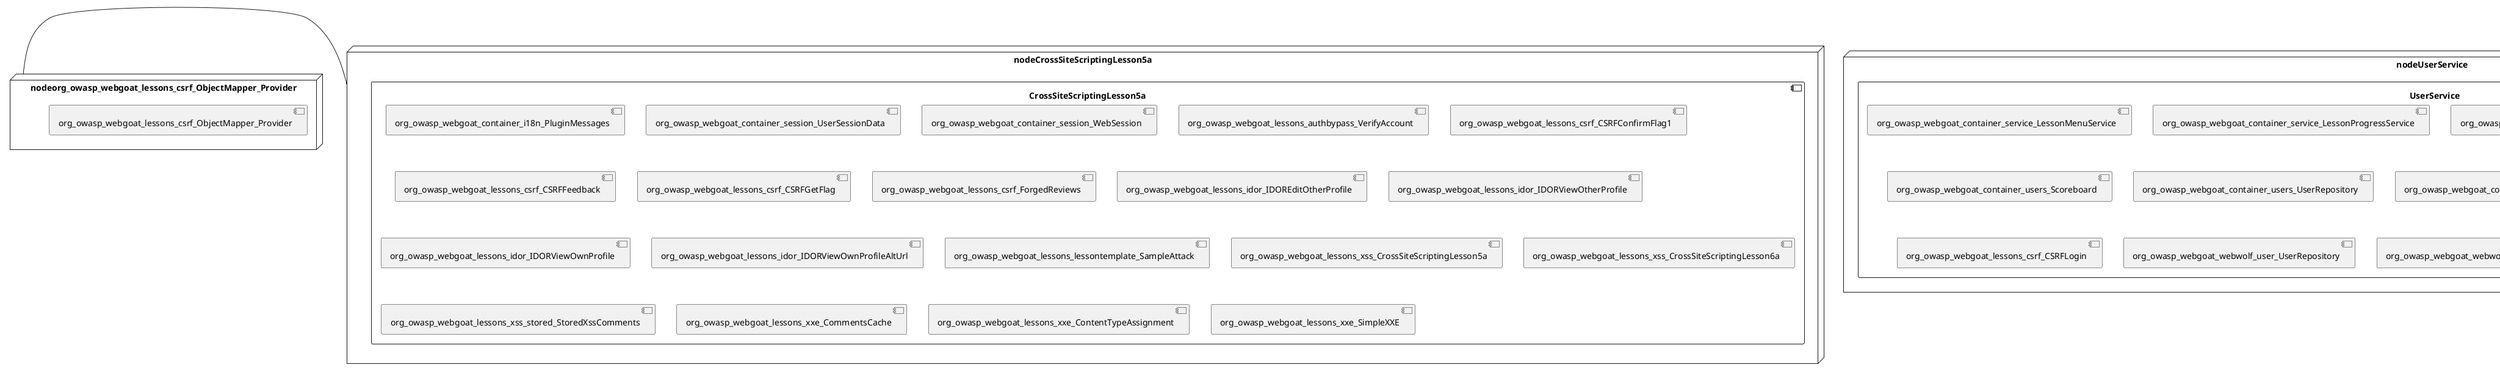 @startuml
skinparam fixCircleLabelOverlapping true
skinparam componentStyle uml2
node nodeAssignment1 {
component Assignment1 {
[org_owasp_webgoat_lessons_challenges_challenge1_Assignment1] [[webgoat-webgoat.system#_H754mMWGEe6SV8kUsJqPKw]]
}
}
node nodeAssignment5 {
component Assignment5 {
[org_owasp_webgoat_lessons_challenges_challenge5_Assignment5] [[webgoat-webgoat.system#_H754mMWGEe6SV8kUsJqPKw]]
}
}
node nodeAssignment7 {
component Assignment7 {
[org_owasp_webgoat_lessons_challenges_challenge7_Assignment7] [[webgoat-webgoat.system#_H754mMWGEe6SV8kUsJqPKw]]
}
}
node nodeAssignment8 {
component Assignment8 {
[org_owasp_webgoat_lessons_challenges_challenge8_Assignment8] [[webgoat-webgoat.system#_H754mMWGEe6SV8kUsJqPKw]]
}
}
node nodeBlindSendFileAssignment {
component BlindSendFileAssignment {
[org_owasp_webgoat_lessons_xxe_BlindSendFileAssignment] [[webgoat-webgoat.system#_H754mMWGEe6SV8kUsJqPKw]]
}
}
node nodeBypassRestrictionsFieldRestrictions {
component BypassRestrictionsFieldRestrictions {
[org_owasp_webgoat_lessons_bypassrestrictions_BypassRestrictionsFieldRestrictions] [[webgoat-webgoat.system#_H754mMWGEe6SV8kUsJqPKw]]
}
}
node nodeBypassRestrictionsFrontendValidation {
component BypassRestrictionsFrontendValidation {
[org_owasp_webgoat_lessons_bypassrestrictions_BypassRestrictionsFrontendValidation] [[webgoat-webgoat.system#_H754mMWGEe6SV8kUsJqPKw]]
}
}
node nodeCIAQuiz {
component CIAQuiz {
[org_owasp_webgoat_lessons_cia_CIAQuiz] [[webgoat-webgoat.system#_H754mMWGEe6SV8kUsJqPKw]]
}
}
node nodeClientSideFilteringAssignment {
component ClientSideFilteringAssignment {
[org_owasp_webgoat_lessons_clientsidefiltering_ClientSideFilteringAssignment] [[webgoat-webgoat.system#_H754mMWGEe6SV8kUsJqPKw]]
}
}
node nodeClientSideFilteringFreeAssignment {
component ClientSideFilteringFreeAssignment {
[org_owasp_webgoat_lessons_clientsidefiltering_ClientSideFilteringFreeAssignment] [[webgoat-webgoat.system#_H754mMWGEe6SV8kUsJqPKw]]
}
}
node nodeCommentsEndpoint {
component CommentsEndpoint {
[org_owasp_webgoat_lessons_xxe_CommentsEndpoint] [[webgoat-webgoat.system#_H754mMWGEe6SV8kUsJqPKw]]
}
}
node nodeCrossSiteScriptingLesson1 {
component CrossSiteScriptingLesson1 {
[org_owasp_webgoat_lessons_xss_CrossSiteScriptingLesson1] [[webgoat-webgoat.system#_H754mMWGEe6SV8kUsJqPKw]]
}
}
node nodeCrossSiteScriptingLesson3 {
component CrossSiteScriptingLesson3 {
[org_owasp_webgoat_lessons_xss_CrossSiteScriptingLesson3] [[webgoat-webgoat.system#_H754mMWGEe6SV8kUsJqPKw]]
}
}
node nodeCrossSiteScriptingLesson4 {
component CrossSiteScriptingLesson4 {
[org_owasp_webgoat_lessons_xss_CrossSiteScriptingLesson4] [[webgoat-webgoat.system#_H754mMWGEe6SV8kUsJqPKw]]
}
}
node nodeCrossSiteScriptingLesson5a {
component CrossSiteScriptingLesson5a {
[org_owasp_webgoat_container_i18n_PluginMessages] [[webgoat-webgoat.system#_H754mMWGEe6SV8kUsJqPKw]]
[org_owasp_webgoat_container_session_UserSessionData] [[webgoat-webgoat.system#_H754mMWGEe6SV8kUsJqPKw]]
[org_owasp_webgoat_container_session_WebSession] [[webgoat-webgoat.system#_H754mMWGEe6SV8kUsJqPKw]]
[org_owasp_webgoat_lessons_authbypass_VerifyAccount] [[webgoat-webgoat.system#_H754mMWGEe6SV8kUsJqPKw]]
[org_owasp_webgoat_lessons_csrf_CSRFConfirmFlag1] [[webgoat-webgoat.system#_H754mMWGEe6SV8kUsJqPKw]]
[org_owasp_webgoat_lessons_csrf_CSRFFeedback] [[webgoat-webgoat.system#_H754mMWGEe6SV8kUsJqPKw]]
[org_owasp_webgoat_lessons_csrf_CSRFGetFlag] [[webgoat-webgoat.system#_H754mMWGEe6SV8kUsJqPKw]]
[org_owasp_webgoat_lessons_csrf_ForgedReviews] [[webgoat-webgoat.system#_H754mMWGEe6SV8kUsJqPKw]]
[org_owasp_webgoat_lessons_idor_IDOREditOtherProfile] [[webgoat-webgoat.system#_H754mMWGEe6SV8kUsJqPKw]]
[org_owasp_webgoat_lessons_idor_IDORViewOtherProfile] [[webgoat-webgoat.system#_H754mMWGEe6SV8kUsJqPKw]]
[org_owasp_webgoat_lessons_idor_IDORViewOwnProfile] [[webgoat-webgoat.system#_H754mMWGEe6SV8kUsJqPKw]]
[org_owasp_webgoat_lessons_idor_IDORViewOwnProfileAltUrl] [[webgoat-webgoat.system#_H754mMWGEe6SV8kUsJqPKw]]
[org_owasp_webgoat_lessons_lessontemplate_SampleAttack] [[webgoat-webgoat.system#_H754mMWGEe6SV8kUsJqPKw]]
[org_owasp_webgoat_lessons_xss_CrossSiteScriptingLesson5a] [[webgoat-webgoat.system#_H754mMWGEe6SV8kUsJqPKw]]
[org_owasp_webgoat_lessons_xss_CrossSiteScriptingLesson6a] [[webgoat-webgoat.system#_H754mMWGEe6SV8kUsJqPKw]]
[org_owasp_webgoat_lessons_xss_stored_StoredXssComments] [[webgoat-webgoat.system#_H754mMWGEe6SV8kUsJqPKw]]
[org_owasp_webgoat_lessons_xxe_CommentsCache] [[webgoat-webgoat.system#_H754mMWGEe6SV8kUsJqPKw]]
[org_owasp_webgoat_lessons_xxe_ContentTypeAssignment] [[webgoat-webgoat.system#_H754mMWGEe6SV8kUsJqPKw]]
[org_owasp_webgoat_lessons_xxe_SimpleXXE] [[webgoat-webgoat.system#_H754mMWGEe6SV8kUsJqPKw]]
}
}
node nodeCrossSiteScriptingQuiz {
component CrossSiteScriptingQuiz {
[org_owasp_webgoat_lessons_xss_CrossSiteScriptingQuiz] [[webgoat-webgoat.system#_H754mMWGEe6SV8kUsJqPKw]]
}
}
node nodeDOMCrossSiteScripting {
component DOMCrossSiteScripting {
[org_owasp_webgoat_lessons_xss_DOMCrossSiteScripting] [[webgoat-webgoat.system#_H754mMWGEe6SV8kUsJqPKw]]
}
}
node nodeDOMCrossSiteScriptingVerifier {
component DOMCrossSiteScriptingVerifier {
[org_owasp_webgoat_lessons_xss_DOMCrossSiteScriptingVerifier] [[webgoat-webgoat.system#_H754mMWGEe6SV8kUsJqPKw]]
}
}
node nodeEncodingAssignment {
component EncodingAssignment {
[org_owasp_webgoat_lessons_cryptography_EncodingAssignment] [[webgoat-webgoat.system#_H754mMWGEe6SV8kUsJqPKw]]
}
}
node nodeEnvironmentService {
component EnvironmentService {
[org_owasp_webgoat_container_service_EnvironmentService] [[webgoat-webgoat.system#_H754mMWGEe6SV8kUsJqPKw]]
}
}
node nodeFileServer {
component FileServer {
[org_owasp_webgoat_webwolf_FileServer] [[webgoat-webgoat.system#_H754mMWGEe6SV8kUsJqPKw]]
}
}
node nodeFlagController {
component FlagController {
[org_owasp_webgoat_lessons_challenges_FlagController] [[webgoat-webgoat.system#_H754mMWGEe6SV8kUsJqPKw]]
}
}
node nodeHammerHead {
component HammerHead {
[org_owasp_webgoat_container_HammerHead] [[webgoat-webgoat.system#_H754mMWGEe6SV8kUsJqPKw]]
}
}
node nodeHashingAssignment {
component HashingAssignment {
[org_owasp_webgoat_lessons_cryptography_HashingAssignment] [[webgoat-webgoat.system#_H754mMWGEe6SV8kUsJqPKw]]
}
}
node nodeHijackSessionAssignment {
component HijackSessionAssignment {
[org_owasp_webgoat_lessons_hijacksession_HijackSessionAssignment] [[webgoat-webgoat.system#_H754mMWGEe6SV8kUsJqPKw]]
[org_owasp_webgoat_lessons_hijacksession_cas_HijackSessionAuthenticationProvider] [[webgoat-webgoat.system#_H754mMWGEe6SV8kUsJqPKw]]
}
}
node nodeHintService {
component HintService {
[org_owasp_webgoat_container_service_HintService] [[webgoat-webgoat.system#_H754mMWGEe6SV8kUsJqPKw]]
}
}
node nodeHtmlTamperingTask {
component HtmlTamperingTask {
[org_owasp_webgoat_lessons_htmltampering_HtmlTamperingTask] [[webgoat-webgoat.system#_H754mMWGEe6SV8kUsJqPKw]]
}
}
node nodeHttpBasicsInterceptRequest {
component HttpBasicsInterceptRequest {
[org_owasp_webgoat_lessons_httpproxies_HttpBasicsInterceptRequest] [[webgoat-webgoat.system#_H754mMWGEe6SV8kUsJqPKw]]
}
}
node nodeHttpBasicsLesson {
component HttpBasicsLesson {
[org_owasp_webgoat_lessons_httpbasics_HttpBasicsLesson] [[webgoat-webgoat.system#_H754mMWGEe6SV8kUsJqPKw]]
}
}
node nodeHttpBasicsQuiz {
component HttpBasicsQuiz {
[org_owasp_webgoat_lessons_httpbasics_HttpBasicsQuiz] [[webgoat-webgoat.system#_H754mMWGEe6SV8kUsJqPKw]]
}
}
node nodeIDORDiffAttributes {
component IDORDiffAttributes {
[org_owasp_webgoat_lessons_idor_IDORDiffAttributes] [[webgoat-webgoat.system#_H754mMWGEe6SV8kUsJqPKw]]
}
}
node nodeIDORLogin {
component IDORLogin {
[org_owasp_webgoat_lessons_idor_IDORLogin] [[webgoat-webgoat.system#_H754mMWGEe6SV8kUsJqPKw]]
}
}
node nodeImageServlet {
component ImageServlet {
[org_owasp_webgoat_lessons_challenges_challenge1_ImageServlet] [[webgoat-webgoat.system#_H754mMWGEe6SV8kUsJqPKw]]
}
}
node nodeInsecureDeserializationTask {
component InsecureDeserializationTask {
[org_owasp_webgoat_lessons_deserialization_InsecureDeserializationTask] [[webgoat-webgoat.system#_H754mMWGEe6SV8kUsJqPKw]]
}
}
node nodeInsecureLoginTask {
component InsecureLoginTask {
[org_owasp_webgoat_lessons_insecurelogin_InsecureLoginTask] [[webgoat-webgoat.system#_H754mMWGEe6SV8kUsJqPKw]]
}
}
node nodeJWTController {
component JWTController {
[org_owasp_webgoat_webwolf_jwt_JWTController] [[webgoat-webgoat.system#_H754mMWGEe6SV8kUsJqPKw]]
}
}
node nodeJWTDecodeEndpoint {
component JWTDecodeEndpoint {
[org_owasp_webgoat_lessons_jwt_JWTDecodeEndpoint] [[webgoat-webgoat.system#_H754mMWGEe6SV8kUsJqPKw]]
}
}
node nodeJWTHeaderJKUEndpoint {
component JWTHeaderJKUEndpoint {
[org_owasp_webgoat_lessons_jwt_claimmisuse_JWTHeaderJKUEndpoint] [[webgoat-webgoat.system#_H754mMWGEe6SV8kUsJqPKw]]
}
}
node nodeJWTHeaderKIDEndpoint {
component JWTHeaderKIDEndpoint {
[org_owasp_webgoat_lessons_jwt_claimmisuse_JWTHeaderKIDEndpoint] [[webgoat-webgoat.system#_H754mMWGEe6SV8kUsJqPKw]]
}
}
node nodeJWTQuiz {
component JWTQuiz {
[org_owasp_webgoat_lessons_jwt_JWTQuiz] [[webgoat-webgoat.system#_H754mMWGEe6SV8kUsJqPKw]]
}
}
node nodeJWTRefreshEndpoint {
component JWTRefreshEndpoint {
[org_owasp_webgoat_lessons_jwt_JWTRefreshEndpoint] [[webgoat-webgoat.system#_H754mMWGEe6SV8kUsJqPKw]]
}
}
node nodeJWTSecretKeyEndpoint {
component JWTSecretKeyEndpoint {
[org_owasp_webgoat_lessons_jwt_JWTSecretKeyEndpoint] [[webgoat-webgoat.system#_H754mMWGEe6SV8kUsJqPKw]]
}
}
node nodeJWTVotesEndpoint {
component JWTVotesEndpoint {
[org_owasp_webgoat_lessons_jwt_JWTVotesEndpoint] [[webgoat-webgoat.system#_H754mMWGEe6SV8kUsJqPKw]]
}
}
node nodeLabelDebugService {
component LabelDebugService {
[org_owasp_webgoat_container_service_LabelDebugService] [[webgoat-webgoat.system#_H754mMWGEe6SV8kUsJqPKw]]
}
}
node nodeLabelService {
component LabelService {
[org_owasp_webgoat_container_service_LabelService] [[webgoat-webgoat.system#_H754mMWGEe6SV8kUsJqPKw]]
}
}
node nodeLandingAssignment {
component LandingAssignment {
[org_owasp_webgoat_lessons_webwolfintroduction_LandingAssignment] [[webgoat-webgoat.system#_H754mMWGEe6SV8kUsJqPKw]]
}
}
node nodeLandingPage {
component LandingPage {
[org_owasp_webgoat_webwolf_requests_LandingPage] [[webgoat-webgoat.system#_H754mMWGEe6SV8kUsJqPKw]]
}
}
node nodeLessonInfoService {
component LessonInfoService {
[org_owasp_webgoat_container_service_LessonInfoService] [[webgoat-webgoat.system#_H754mMWGEe6SV8kUsJqPKw]]
}
}
node nodeLessonTitleService {
component LessonTitleService {
[org_owasp_webgoat_container_service_LessonTitleService] [[webgoat-webgoat.system#_H754mMWGEe6SV8kUsJqPKw]]
}
}
node nodeLogBleedingTask {
component LogBleedingTask {
[org_owasp_webgoat_lessons_logging_LogBleedingTask] [[webgoat-webgoat.system#_H754mMWGEe6SV8kUsJqPKw]]
}
}
node nodeLogSpoofingTask {
component LogSpoofingTask {
[org_owasp_webgoat_lessons_logging_LogSpoofingTask] [[webgoat-webgoat.system#_H754mMWGEe6SV8kUsJqPKw]]
}
}
node nodeMailAssignment {
component MailAssignment {
[org_owasp_webgoat_lessons_webwolfintroduction_MailAssignment] [[webgoat-webgoat.system#_H754mMWGEe6SV8kUsJqPKw]]
}
}
node nodeMailboxController {
component MailboxController {
[org_owasp_webgoat_webwolf_mailbox_MailboxController] [[webgoat-webgoat.system#_H754mMWGEe6SV8kUsJqPKw]]
[org_owasp_webgoat_webwolf_mailbox_MailboxRepository] [[webgoat-webgoat.system#_H754mMWGEe6SV8kUsJqPKw]]
}
}
node nodeMissingFunctionACHiddenMenus {
component MissingFunctionACHiddenMenus {
[org_owasp_webgoat_lessons_missingac_MissingFunctionACHiddenMenus] [[webgoat-webgoat.system#_H754mMWGEe6SV8kUsJqPKw]]
}
}
node nodeMissingFunctionACUsers {
component MissingFunctionACUsers {
[org_owasp_webgoat_lessons_missingac_MissingFunctionACUsers] [[webgoat-webgoat.system#_H754mMWGEe6SV8kUsJqPKw]]
}
}
node nodeMissingFunctionACYourHash {
component MissingFunctionACYourHash {
[org_owasp_webgoat_lessons_missingac_MissingFunctionACYourHash] [[webgoat-webgoat.system#_H754mMWGEe6SV8kUsJqPKw]]
}
}
node nodeMissingFunctionACYourHashAdmin {
component MissingFunctionACYourHashAdmin {
[org_owasp_webgoat_lessons_missingac_MissingFunctionACYourHashAdmin] [[webgoat-webgoat.system#_H754mMWGEe6SV8kUsJqPKw]]
}
}
node nodeNetworkDummy {
component NetworkDummy {
[org_owasp_webgoat_lessons_chromedevtools_NetworkDummy] [[webgoat-webgoat.system#_H754mMWGEe6SV8kUsJqPKw]]
}
}
node nodeNetworkLesson {
component NetworkLesson {
[org_owasp_webgoat_lessons_chromedevtools_NetworkLesson] [[webgoat-webgoat.system#_H754mMWGEe6SV8kUsJqPKw]]
}
}
node nodeProfileUpload {
component ProfileUpload {
[org_owasp_webgoat_lessons_pathtraversal_ProfileUpload] [[webgoat-webgoat.system#_H754mMWGEe6SV8kUsJqPKw]]
}
}
node nodeProfileUploadFix {
component ProfileUploadFix {
[org_owasp_webgoat_lessons_pathtraversal_ProfileUploadFix] [[webgoat-webgoat.system#_H754mMWGEe6SV8kUsJqPKw]]
}
}
node nodeProfileUploadRemoveUserInput {
component ProfileUploadRemoveUserInput {
[org_owasp_webgoat_lessons_pathtraversal_ProfileUploadRemoveUserInput] [[webgoat-webgoat.system#_H754mMWGEe6SV8kUsJqPKw]]
}
}
node nodeProfileUploadRetrieval {
component ProfileUploadRetrieval {
[org_owasp_webgoat_lessons_pathtraversal_ProfileUploadRetrieval] [[webgoat-webgoat.system#_H754mMWGEe6SV8kUsJqPKw]]
}
}
node nodeProfileZipSlip {
component ProfileZipSlip {
[org_owasp_webgoat_lessons_pathtraversal_ProfileZipSlip] [[webgoat-webgoat.system#_H754mMWGEe6SV8kUsJqPKw]]
}
}
node nodeQuestionsAssignment {
component QuestionsAssignment {
[org_owasp_webgoat_lessons_passwordreset_QuestionsAssignment] [[webgoat-webgoat.system#_H754mMWGEe6SV8kUsJqPKw]]
}
}
node nodeRegistrationController {
component RegistrationController {
[org_owasp_webgoat_container_users_RegistrationController] [[webgoat-webgoat.system#_H754mMWGEe6SV8kUsJqPKw]]
}
}
node nodeRequests {
component Requests {
[org_owasp_webgoat_webwolf_requests_Requests] [[webgoat-webgoat.system#_H754mMWGEe6SV8kUsJqPKw]]
}
}
node nodeResetLinkAssignment {
component ResetLinkAssignment {
[org_owasp_webgoat_lessons_passwordreset_ResetLinkAssignment] [[webgoat-webgoat.system#_H754mMWGEe6SV8kUsJqPKw]]
}
}
node nodeResetLinkAssignmentForgotPassword {
component ResetLinkAssignmentForgotPassword {
[org_owasp_webgoat_lessons_passwordreset_ResetLinkAssignmentForgotPassword] [[webgoat-webgoat.system#_H754mMWGEe6SV8kUsJqPKw]]
}
}
node nodeSSRFTask1 {
component SSRFTask1 {
[org_owasp_webgoat_lessons_ssrf_SSRFTask1] [[webgoat-webgoat.system#_H754mMWGEe6SV8kUsJqPKw]]
}
}
node nodeSSRFTask2 {
component SSRFTask2 {
[org_owasp_webgoat_lessons_ssrf_SSRFTask2] [[webgoat-webgoat.system#_H754mMWGEe6SV8kUsJqPKw]]
}
}
node nodeSalaries {
component Salaries {
[org_owasp_webgoat_lessons_clientsidefiltering_Salaries] [[webgoat-webgoat.system#_H754mMWGEe6SV8kUsJqPKw]]
}
}
node nodeSecureDefaultsAssignment {
component SecureDefaultsAssignment {
[org_owasp_webgoat_lessons_cryptography_SecureDefaultsAssignment] [[webgoat-webgoat.system#_H754mMWGEe6SV8kUsJqPKw]]
}
}
node nodeSecurePasswordsAssignment {
component SecurePasswordsAssignment {
[org_owasp_webgoat_lessons_securepasswords_SecurePasswordsAssignment] [[webgoat-webgoat.system#_H754mMWGEe6SV8kUsJqPKw]]
}
}
node nodeSecurityQuestionAssignment {
component SecurityQuestionAssignment {
[org_owasp_webgoat_lessons_passwordreset_SecurityQuestionAssignment] [[webgoat-webgoat.system#_H754mMWGEe6SV8kUsJqPKw]]
[org_owasp_webgoat_lessons_passwordreset_TriedQuestions] [[webgoat-webgoat.system#_H754mMWGEe6SV8kUsJqPKw]]
}
}
node nodeServers {
component Servers {
[org_owasp_webgoat_lessons_sqlinjection_mitigation_Servers] [[webgoat-webgoat.system#_H754mMWGEe6SV8kUsJqPKw]]
}
}
node nodeSessionService {
component SessionService {
[org_owasp_webgoat_container_service_SessionService] [[webgoat-webgoat.system#_H754mMWGEe6SV8kUsJqPKw]]
}
}
node nodeShopEndpoint {
component ShopEndpoint {
[org_owasp_webgoat_lessons_clientsidefiltering_ShopEndpoint] [[webgoat-webgoat.system#_H754mMWGEe6SV8kUsJqPKw]]
}
}
node nodeSigningAssignment {
component SigningAssignment {
[org_owasp_webgoat_lessons_cryptography_SigningAssignment] [[webgoat-webgoat.system#_H754mMWGEe6SV8kUsJqPKw]]
}
}
node nodeSimpleMailAssignment {
component SimpleMailAssignment {
[org_owasp_webgoat_lessons_passwordreset_SimpleMailAssignment] [[webgoat-webgoat.system#_H754mMWGEe6SV8kUsJqPKw]]
}
}
node nodeSpoofCookieAssignment {
component SpoofCookieAssignment {
[org_owasp_webgoat_lessons_spoofcookie_SpoofCookieAssignment] [[webgoat-webgoat.system#_H754mMWGEe6SV8kUsJqPKw]]
}
}
node nodeSqlInjectionChallenge {
component SqlInjectionChallenge {
[org_owasp_webgoat_lessons_sqlinjection_advanced_SqlInjectionChallenge] [[webgoat-webgoat.system#_H754mMWGEe6SV8kUsJqPKw]]
}
}
node nodeSqlInjectionChallengeLogin {
component SqlInjectionChallengeLogin {
[org_owasp_webgoat_lessons_sqlinjection_advanced_SqlInjectionChallengeLogin] [[webgoat-webgoat.system#_H754mMWGEe6SV8kUsJqPKw]]
}
}
node nodeSqlInjectionLesson10 {
component SqlInjectionLesson10 {
[org_owasp_webgoat_lessons_sqlinjection_introduction_SqlInjectionLesson10] [[webgoat-webgoat.system#_H754mMWGEe6SV8kUsJqPKw]]
}
}
node nodeSqlInjectionLesson10a {
component SqlInjectionLesson10a {
[org_owasp_webgoat_lessons_sqlinjection_mitigation_SqlInjectionLesson10a] [[webgoat-webgoat.system#_H754mMWGEe6SV8kUsJqPKw]]
}
}
node nodeSqlInjectionLesson10b {
component SqlInjectionLesson10b {
[org_owasp_webgoat_lessons_sqlinjection_mitigation_SqlInjectionLesson10b] [[webgoat-webgoat.system#_H754mMWGEe6SV8kUsJqPKw]]
}
}
node nodeSqlInjectionLesson13 {
component SqlInjectionLesson13 {
[org_owasp_webgoat_lessons_sqlinjection_mitigation_SqlInjectionLesson13] [[webgoat-webgoat.system#_H754mMWGEe6SV8kUsJqPKw]]
}
}
node nodeSqlInjectionLesson2 {
component SqlInjectionLesson2 {
[org_owasp_webgoat_lessons_sqlinjection_introduction_SqlInjectionLesson2] [[webgoat-webgoat.system#_H754mMWGEe6SV8kUsJqPKw]]
}
}
node nodeSqlInjectionLesson3 {
component SqlInjectionLesson3 {
[org_owasp_webgoat_lessons_sqlinjection_introduction_SqlInjectionLesson3] [[webgoat-webgoat.system#_H754mMWGEe6SV8kUsJqPKw]]
}
}
node nodeSqlInjectionLesson4 {
component SqlInjectionLesson4 {
[org_owasp_webgoat_lessons_sqlinjection_introduction_SqlInjectionLesson4] [[webgoat-webgoat.system#_H754mMWGEe6SV8kUsJqPKw]]
}
}
node nodeSqlInjectionLesson5 {
component SqlInjectionLesson5 {
[org_owasp_webgoat_lessons_sqlinjection_introduction_SqlInjectionLesson5] [[webgoat-webgoat.system#_H754mMWGEe6SV8kUsJqPKw]]
}
}
node nodeSqlInjectionLesson5a {
component SqlInjectionLesson5a {
[org_owasp_webgoat_lessons_sqlinjection_introduction_SqlInjectionLesson5a] [[webgoat-webgoat.system#_H754mMWGEe6SV8kUsJqPKw]]
}
}
node nodeSqlInjectionLesson5b {
component SqlInjectionLesson5b {
[org_owasp_webgoat_lessons_sqlinjection_introduction_SqlInjectionLesson5b] [[webgoat-webgoat.system#_H754mMWGEe6SV8kUsJqPKw]]
}
}
node nodeSqlInjectionLesson6a {
component SqlInjectionLesson6a {
[org_owasp_webgoat_lessons_sqlinjection_advanced_SqlInjectionLesson6a] [[webgoat-webgoat.system#_H754mMWGEe6SV8kUsJqPKw]]
}
}
node nodeSqlInjectionLesson6b {
component SqlInjectionLesson6b {
[org_owasp_webgoat_lessons_sqlinjection_advanced_SqlInjectionLesson6b] [[webgoat-webgoat.system#_H754mMWGEe6SV8kUsJqPKw]]
}
}
node nodeSqlInjectionLesson8 {
component SqlInjectionLesson8 {
[org_owasp_webgoat_lessons_sqlinjection_introduction_SqlInjectionLesson8] [[webgoat-webgoat.system#_H754mMWGEe6SV8kUsJqPKw]]
}
}
node nodeSqlInjectionLesson9 {
component SqlInjectionLesson9 {
[org_owasp_webgoat_lessons_sqlinjection_introduction_SqlInjectionLesson9] [[webgoat-webgoat.system#_H754mMWGEe6SV8kUsJqPKw]]
}
}
node nodeSqlInjectionQuiz {
component SqlInjectionQuiz {
[org_owasp_webgoat_lessons_sqlinjection_advanced_SqlInjectionQuiz] [[webgoat-webgoat.system#_H754mMWGEe6SV8kUsJqPKw]]
}
}
node nodeSqlOnlyInputValidation {
component SqlOnlyInputValidation {
[org_owasp_webgoat_lessons_sqlinjection_mitigation_SqlOnlyInputValidation] [[webgoat-webgoat.system#_H754mMWGEe6SV8kUsJqPKw]]
}
}
node nodeSqlOnlyInputValidationOnKeywords {
component SqlOnlyInputValidationOnKeywords {
[org_owasp_webgoat_lessons_sqlinjection_mitigation_SqlOnlyInputValidationOnKeywords] [[webgoat-webgoat.system#_H754mMWGEe6SV8kUsJqPKw]]
}
}
node nodeStartLesson {
component StartLesson {
[org_owasp_webgoat_container_controller_StartLesson] [[webgoat-webgoat.system#_H754mMWGEe6SV8kUsJqPKw]]
}
}
node nodeStoredCrossSiteScriptingVerifier {
component StoredCrossSiteScriptingVerifier {
[org_owasp_webgoat_lessons_xss_stored_StoredCrossSiteScriptingVerifier] [[webgoat-webgoat.system#_H754mMWGEe6SV8kUsJqPKw]]
}
}
node nodeUserService {
component UserService {
[org_owasp_webgoat_container_service_LessonMenuService] [[webgoat-webgoat.system#_H754mMWGEe6SV8kUsJqPKw]]
[org_owasp_webgoat_container_service_LessonProgressService] [[webgoat-webgoat.system#_H754mMWGEe6SV8kUsJqPKw]]
[org_owasp_webgoat_container_service_ReportCardService] [[webgoat-webgoat.system#_H754mMWGEe6SV8kUsJqPKw]]
[org_owasp_webgoat_container_service_RestartLessonService] [[webgoat-webgoat.system#_H754mMWGEe6SV8kUsJqPKw]]
[org_owasp_webgoat_container_users_Scoreboard] [[webgoat-webgoat.system#_H754mMWGEe6SV8kUsJqPKw]]
[org_owasp_webgoat_container_users_UserRepository] [[webgoat-webgoat.system#_H754mMWGEe6SV8kUsJqPKw]]
[org_owasp_webgoat_container_users_UserService] [[webgoat-webgoat.system#_H754mMWGEe6SV8kUsJqPKw]]
[org_owasp_webgoat_container_users_UserTrackerRepository] [[webgoat-webgoat.system#_H754mMWGEe6SV8kUsJqPKw]]
[org_owasp_webgoat_lessons_csrf_CSRFLogin] [[webgoat-webgoat.system#_H754mMWGEe6SV8kUsJqPKw]]
[org_owasp_webgoat_webwolf_user_UserRepository] [[webgoat-webgoat.system#_H754mMWGEe6SV8kUsJqPKw]]
[org_owasp_webgoat_webwolf_user_UserService] [[webgoat-webgoat.system#_H754mMWGEe6SV8kUsJqPKw]]
}
}
node nodeVulnerableComponentsLesson {
component VulnerableComponentsLesson {
[org_owasp_webgoat_lessons_vulnerablecomponents_VulnerableComponentsLesson] [[webgoat-webgoat.system#_H754mMWGEe6SV8kUsJqPKw]]
}
}
node nodeWebWolfRedirect {
component WebWolfRedirect {
[org_owasp_webgoat_container_WebWolfRedirect] [[webgoat-webgoat.system#_H754mMWGEe6SV8kUsJqPKw]]
}
}
node nodeWelcome {
component Welcome {
[org_owasp_webgoat_container_controller_Welcome] [[webgoat-webgoat.system#_H754mMWGEe6SV8kUsJqPKw]]
}
}
node nodeXOREncodingAssignment {
component XOREncodingAssignment {
[org_owasp_webgoat_lessons_cryptography_XOREncodingAssignment] [[webgoat-webgoat.system#_H754mMWGEe6SV8kUsJqPKw]]
}
}
node nodeorg_owasp_webgoat_lessons_csrf_ObjectMapper_Provider {
[org_owasp_webgoat_lessons_csrf_ObjectMapper_Provider] [[webgoat-webgoat.system#_H754mMWGEe6SV8kUsJqPKw]]
}
[nodeorg_owasp_webgoat_lessons_csrf_ObjectMapper_Provider] - [nodeCrossSiteScriptingLesson5a]

@enduml
